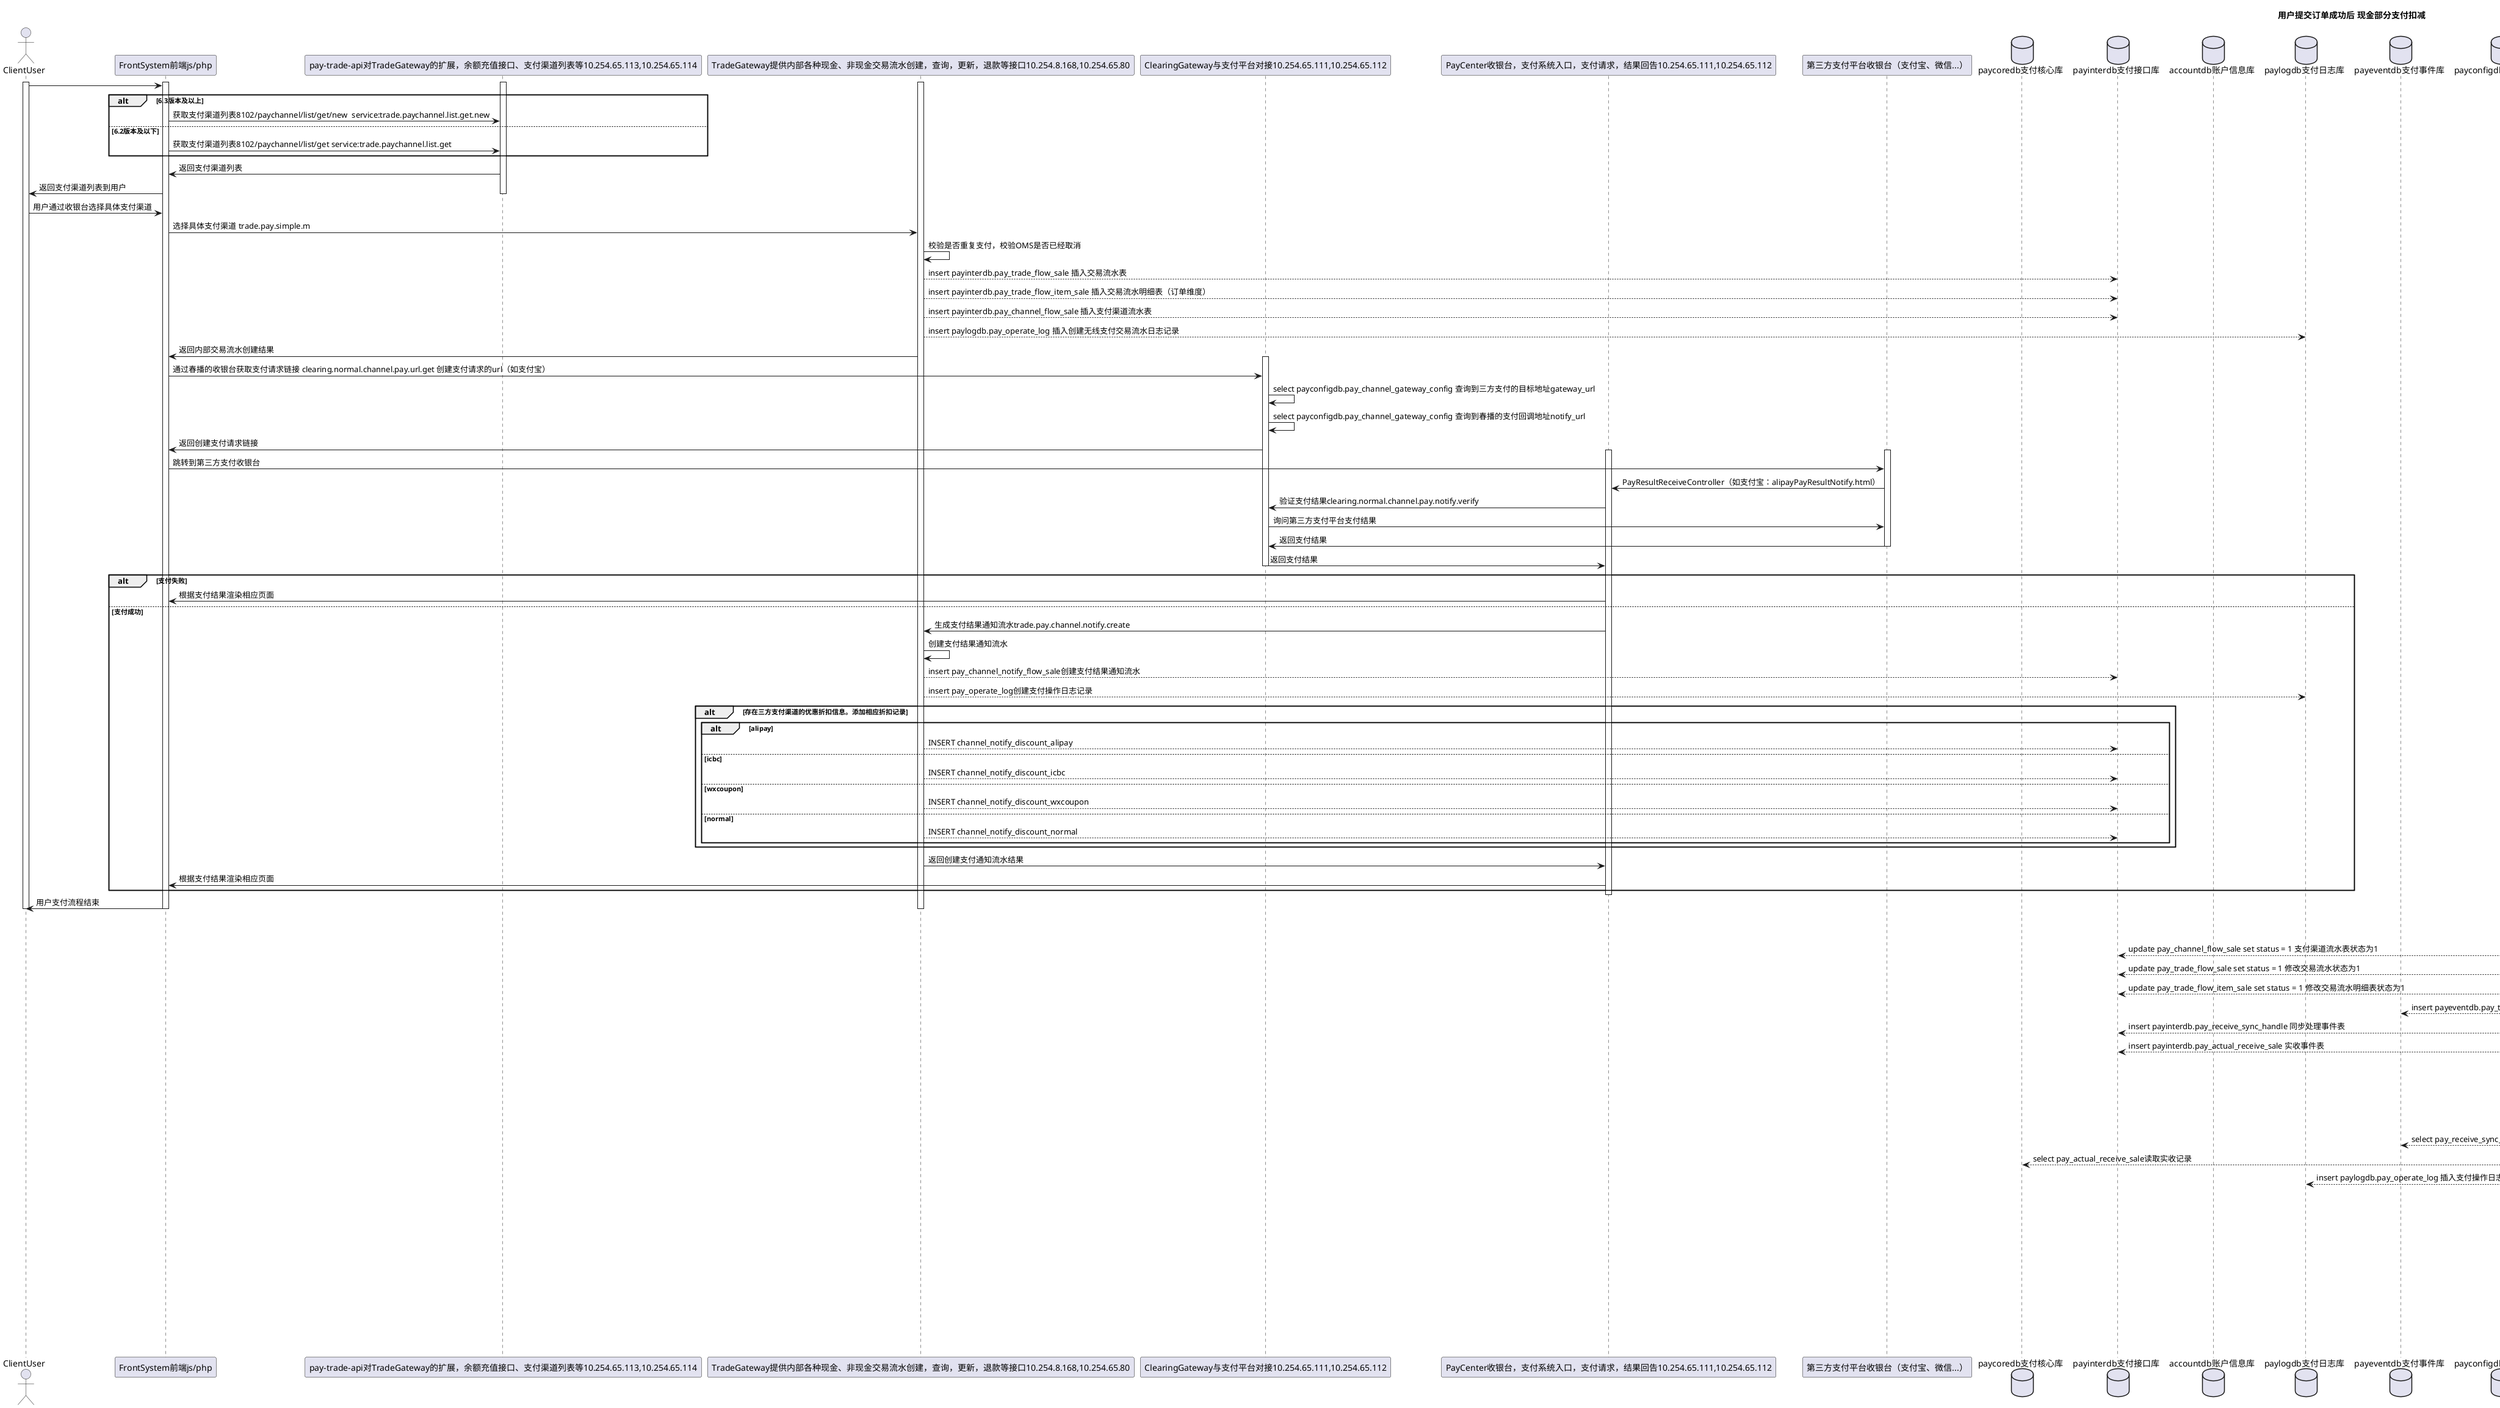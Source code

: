 @startuml
title 用户提交订单成功后 现金部分支付扣减

actor ClientUser as user
participant "FrontSystem前端js/php" as front
participant "pay-trade-api对TradeGateway的扩展，余额充值接口、支付渠道列表等10.254.65.113,10.254.65.114" as payTradeApi
participant "TradeGateway提供内部各种现金、非现金交易流水创建，查询，更新，退款等接口10.254.8.168,10.254.65.80" as tradeGateway
participant "ClearingGateway与支付平台对接10.254.65.111,10.254.65.112" as clearingGateway
participant "PayCenter收银台，支付系统入口，支付请求，结果回告10.254.65.111,10.254.65.112" as payCenter
participant "第三方支付平台收银台（支付宝、微信...）" as thirdPayCashier

database "paycoredb支付核心库" as paycoredb
database "payinterdb支付接口库" as payinterdb
database "accountdb账户信息库" as accountdb
database "paylogdb支付日志库" as paylogdb
database "payeventdb支付事件库" as payeventdb
database "payconfigdb支付配置库" as payconfigdb

participant "TradeResultDealService现金支付流水结果处理10.254.8.166" as tradeResultDealService
participant "TradeResultNotifyService通知订单系统订单已支付10.254.8.166,10.254.65.84" as tradeResultNotifyService
participant "订单系统" as OMS
participant "DailyReceiveSyncService现金和非现金支付流水同步到财务系统10.254.8.166" as dailyReceiveSyncService
participant "FinancialAPI财务系统相关接口10.254.8.168,10.254.65.80" as financialAPI

database "financialcoredb财务核心库" as financialcoredb
database "financiallogdb财务日志库" as financiallogdb
database "RocketMQ" as rocketMq

participant "FinReceiveRefundDailyService对同步到到财务系统收款和退款的数据写入日收日退报表10.254.8.166" as finReceiveRefundDailyService


activate user
activate front
activate payTradeApi
activate tradeGateway
user-> front
alt 6.3版本及以上
front-> payTradeApi: 获取支付渠道列表8102/paychannel/list/get/new  service:trade.paychannel.list.get.new
else 6.2版本及以下
front-> payTradeApi: 获取支付渠道列表8102/paychannel/list/get service:trade.paychannel.list.get
end
payTradeApi-> front: 返回支付渠道列表
front-> user: 返回支付渠道列表到用户
deactivate payTradeApi
user-> front: 用户通过收银台选择具体支付渠道
front-> tradeGateway: 选择具体支付渠道 trade.pay.simple.m
tradeGateway-> tradeGateway: 校验是否重复支付，校验OMS是否已经取消
tradeGateway--> payinterdb: insert payinterdb.pay_trade_flow_sale 插入交易流水表
tradeGateway--> payinterdb: insert payinterdb.pay_trade_flow_item_sale 插入交易流水明细表（订单维度）
tradeGateway--> payinterdb: insert payinterdb.pay_channel_flow_sale 插入支付渠道流水表
tradeGateway--> paylogdb: insert paylogdb.pay_operate_log 插入创建无线支付交易流水日志记录
tradeGateway-> front: 返回内部交易流水创建结果
activate clearingGateway
front-> clearingGateway: 通过春播的收银台获取支付请求链接 clearing.normal.channel.pay.url.get 创建支付请求的url（如支付宝）
clearingGateway-> clearingGateway: select payconfigdb.pay_channel_gateway_config 查询到三方支付的目标地址gateway_url
clearingGateway-> clearingGateway: select payconfigdb.pay_channel_gateway_config 查询到春播的支付回调地址notify_url
clearingGateway-> front: 返回创建支付请求链接
activate thirdPayCashier
activate payCenter
front-> thirdPayCashier: 跳转到第三方支付收银台
thirdPayCashier-> payCenter: PayResultReceiveController（如支付宝：alipayPayResultNotify.html）
payCenter-> clearingGateway: 验证支付结果clearing.normal.channel.pay.notify.verify
clearingGateway-> thirdPayCashier: 询问第三方支付平台支付结果
thirdPayCashier-> clearingGateway: 返回支付结果
deactivate thirdPayCashier
clearingGateway-> payCenter: 返回支付结果
deactivate clearingGateway


alt 支付失败
payCenter-> front: 根据支付结果渲染相应页面
else 支付成功
payCenter-> tradeGateway: 生成支付结果通知流水trade.pay.channel.notify.create
tradeGateway-> tradeGateway: 创建支付结果通知流水
tradeGateway--> payinterdb: insert pay_channel_notify_flow_sale创建支付结果通知流水
tradeGateway--> paylogdb: insert pay_operate_log创建支付操作日志记录
alt 存在三方支付渠道的优惠折扣信息。添加相应折扣记录
    alt alipay
        tradeGateway--> payinterdb: INSERT channel_notify_discount_alipay
    else icbc
        tradeGateway--> payinterdb: INSERT channel_notify_discount_icbc
    else wxcoupon
        tradeGateway--> payinterdb: INSERT channel_notify_discount_wxcoupon
    else normal
        tradeGateway--> payinterdb: INSERT channel_notify_discount_normal
    end
end
tradeGateway-> payCenter: 返回创建支付通知流水结果
payCenter-> front: 根据支付结果渲染相应页面
end
deactivate payCenter
front-> user: 用户支付流程结束
deactivate tradeGateway
deactivate front
deactivate user

activate tradeResultDealService
tradeResultDealService-> tradeResultDealService: 定时任务抓取pay_channel_notify_flow_sale现金支付渠道流水通知表TradeResultDealServiceImpl
tradeResultDealService--> payinterdb: update pay_channel_flow_sale set status = 1 支付渠道流水表状态为1
tradeResultDealService--> payinterdb: update pay_trade_flow_sale set status = 1 修改交易流水状态为1
tradeResultDealService--> payinterdb: update pay_trade_flow_item_sale set status = 1 修改交易流水明细表状态为1
tradeResultDealService--> payeventdb: insert payeventdb.pay_trade_notify_sale_handle value (source_id = pay_trade_flow_sale.trade_id)通知oms
tradeResultDealService--> payinterdb: insert payinterdb.pay_receive_sync_handle 同步处理事件表
tradeResultDealService--> payinterdb: insert payinterdb.pay_actual_receive_sale 实收事件表
deactivate tradeResultDealService

activate tradeResultNotifyService
tradeResultNotifyService-> tradeResultNotifyService: 定时任务抓取pay_trade_notify_sale_handle
tradeResultNotifyService-> OMS: orderPayService#addOrderPay 通知OMS已支付
deactivate tradeResultNotifyService

activate dailyReceiveSyncService
activate financialAPI
dailyReceiveSyncService-> dailyReceiveSyncService: 定时任务现金处理CashActualReceiveSyncService（待升级为高可用elasticjob）
dailyReceiveSyncService--> payeventdb: select pay_receive_sync_handle读取未处理的结果同步处理事件表
dailyReceiveSyncService--> paycoredb: select pay_actual_receive_sale读取实收记录
dailyReceiveSyncService--> paylogdb: insert paylogdb.pay_operate_log 插入支付操作日志表
dailyReceiveSyncService-> financialAPI: financial.actual.receive.sale.create通知财务实收金额

financialAPI--> financialcoredb: INSERT financial_actual_receive_sale 插入财务实收流水记录
financialAPI--> financiallogdb: INSERT financial_operate_log 插入财务操作日志记录
financialAPI--> rocketMq: FIN_RECEIVE_DAILY 相当于一条event记录，支持所有moneyType
deactivate financialAPI
deactivate dailyReceiveSyncService

activate finReceiveRefundDailyService
financialAPI--> rocketMq: FIN_RECEIVE_DAILY 消费这个财务实收流水消息
finReceiveRefundDailyService-->financialcoredb: financial_actual_receive_sale 根据mq的id抓取财务实收流水记录详情
finReceiveRefundDailyService-> finReceiveRefundDailyService: 根据实收创建实收/实退统计表记录
finReceiveRefundDailyService--> financialcoredb: INSERT fin_receive_refund_sale trade_type=1实收 插入销售订单支付实收/实退统计表记录
deactivate finReceiveRefundDailyService
@enduml
